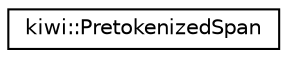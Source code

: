 digraph "Graphical Class Hierarchy"
{
 // LATEX_PDF_SIZE
  edge [fontname="Helvetica",fontsize="10",labelfontname="Helvetica",labelfontsize="10"];
  node [fontname="Helvetica",fontsize="10",shape=record];
  rankdir="LR";
  Node0 [label="kiwi::PretokenizedSpan",height=0.2,width=0.4,color="black", fillcolor="white", style="filled",URL="$structkiwi_1_1PretokenizedSpan.html",tooltip=" "];
}
